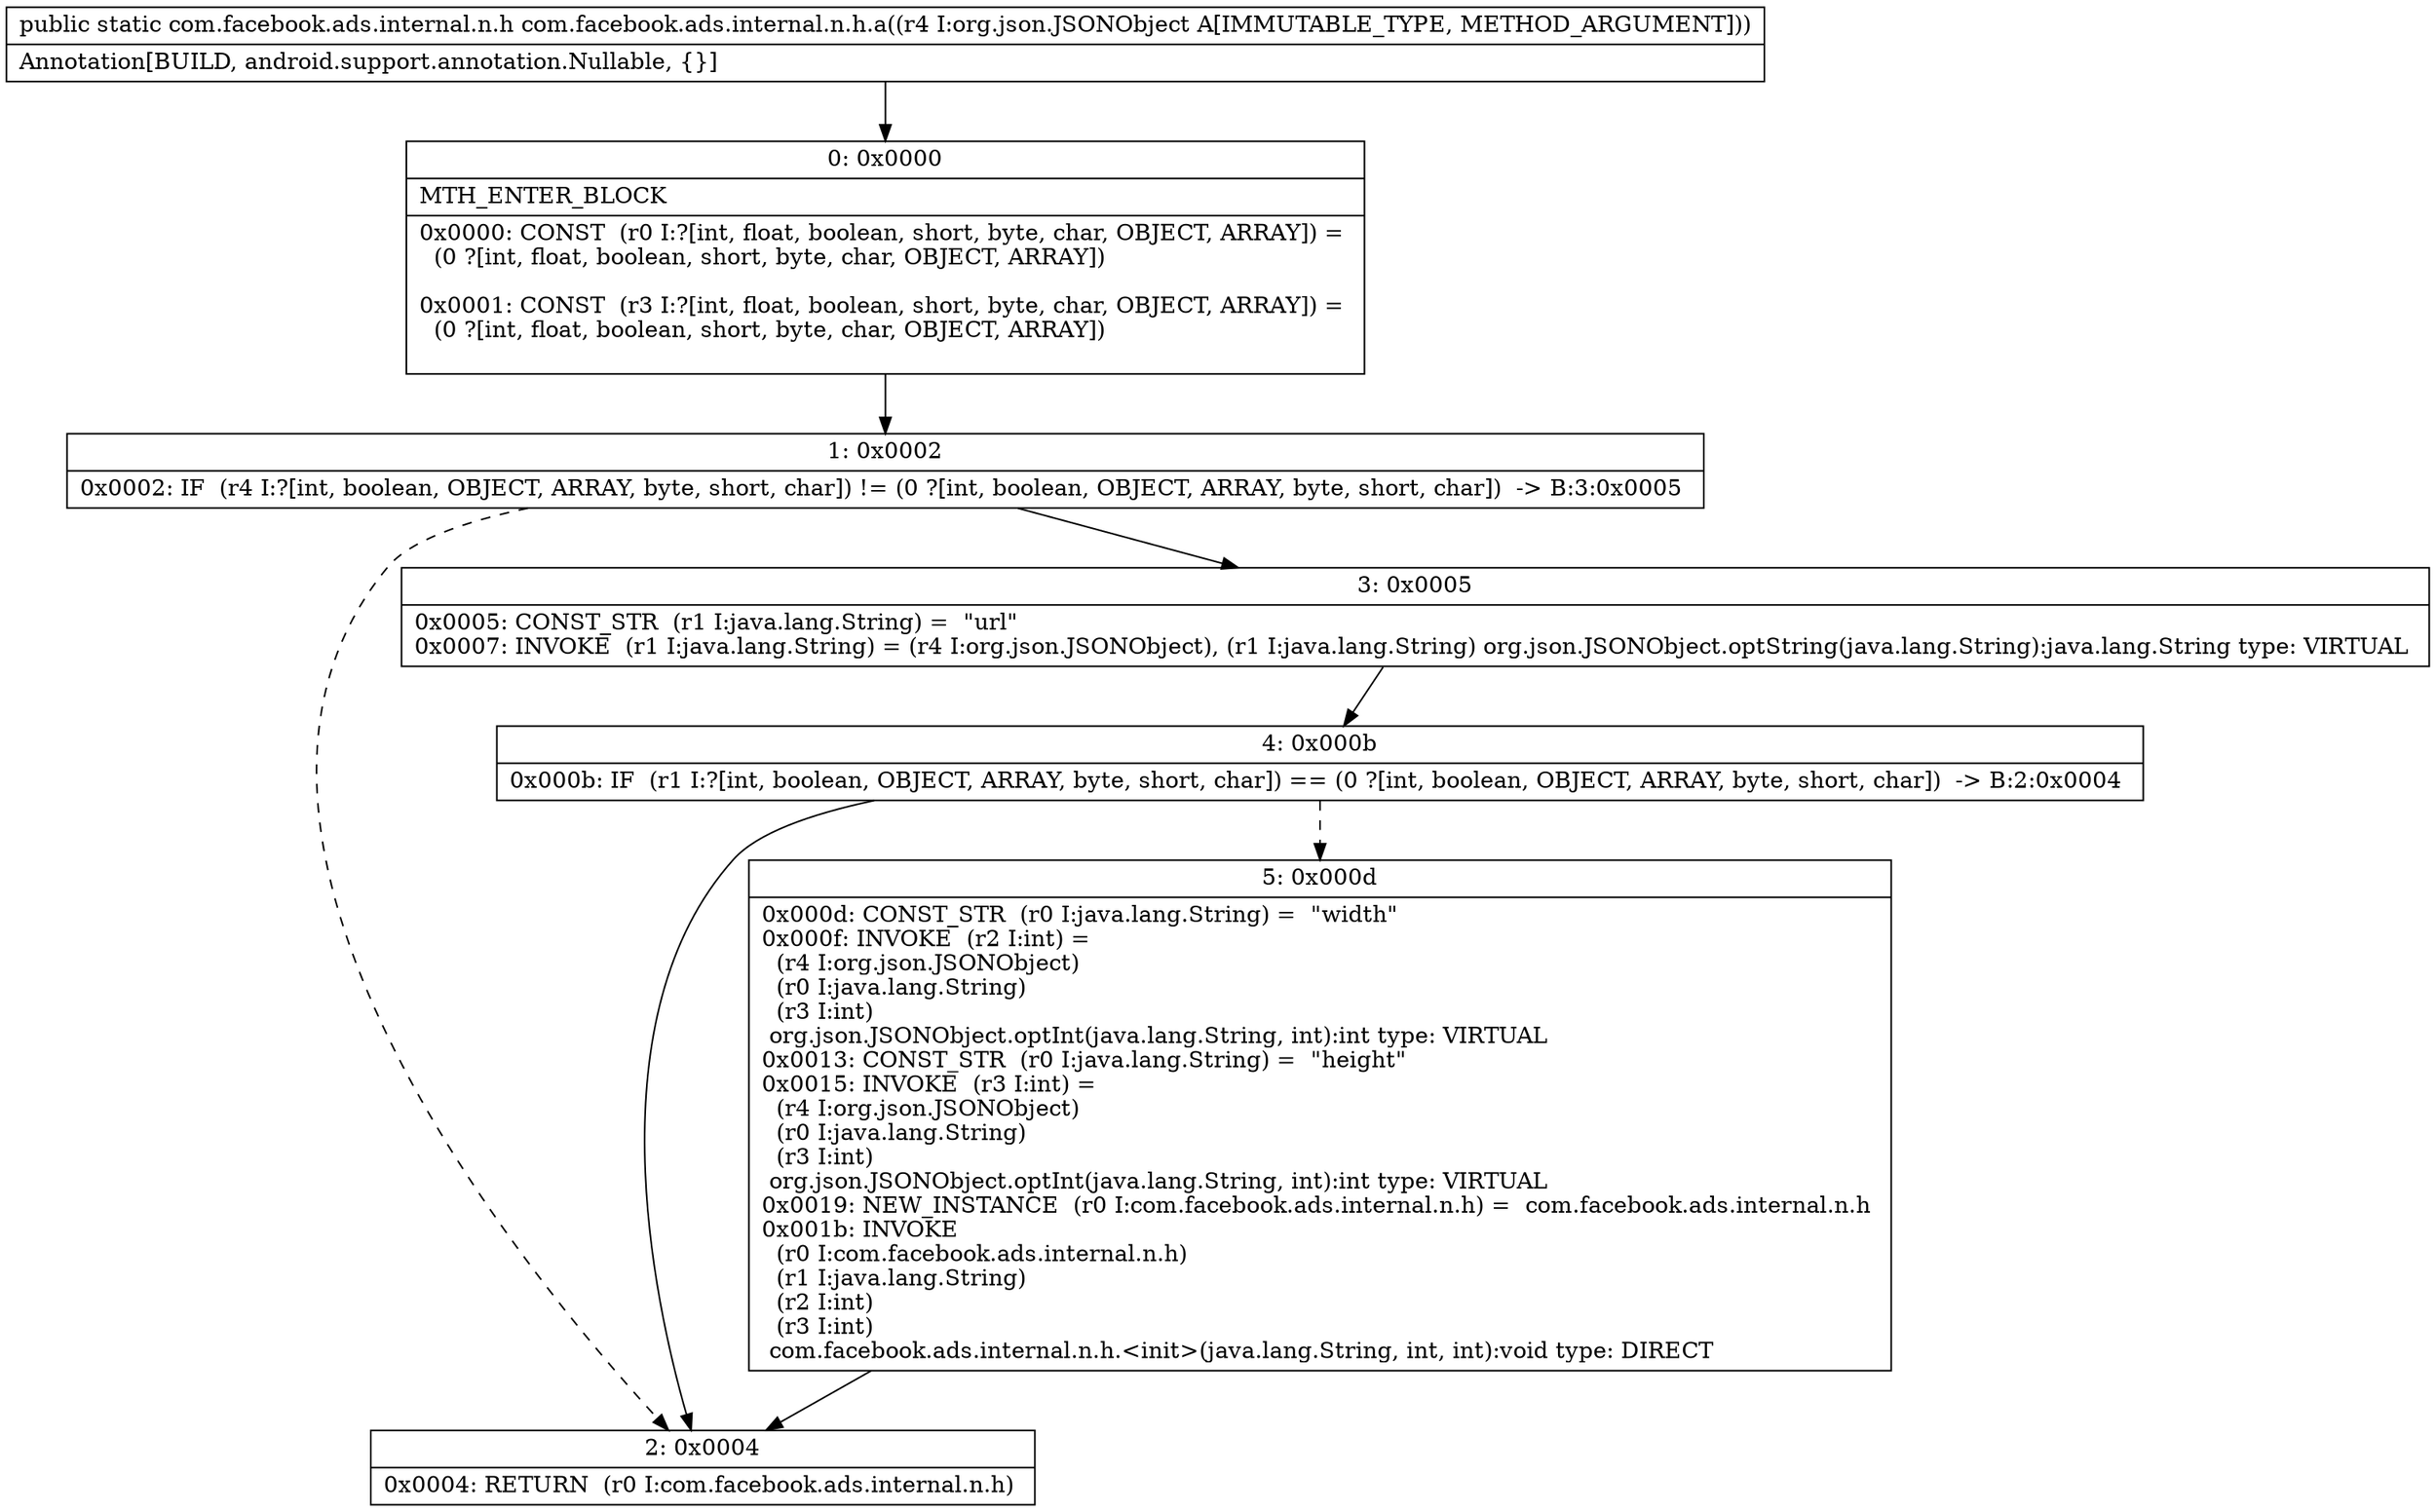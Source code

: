 digraph "CFG forcom.facebook.ads.internal.n.h.a(Lorg\/json\/JSONObject;)Lcom\/facebook\/ads\/internal\/n\/h;" {
Node_0 [shape=record,label="{0\:\ 0x0000|MTH_ENTER_BLOCK\l|0x0000: CONST  (r0 I:?[int, float, boolean, short, byte, char, OBJECT, ARRAY]) = \l  (0 ?[int, float, boolean, short, byte, char, OBJECT, ARRAY])\l \l0x0001: CONST  (r3 I:?[int, float, boolean, short, byte, char, OBJECT, ARRAY]) = \l  (0 ?[int, float, boolean, short, byte, char, OBJECT, ARRAY])\l \l}"];
Node_1 [shape=record,label="{1\:\ 0x0002|0x0002: IF  (r4 I:?[int, boolean, OBJECT, ARRAY, byte, short, char]) != (0 ?[int, boolean, OBJECT, ARRAY, byte, short, char])  \-\> B:3:0x0005 \l}"];
Node_2 [shape=record,label="{2\:\ 0x0004|0x0004: RETURN  (r0 I:com.facebook.ads.internal.n.h) \l}"];
Node_3 [shape=record,label="{3\:\ 0x0005|0x0005: CONST_STR  (r1 I:java.lang.String) =  \"url\" \l0x0007: INVOKE  (r1 I:java.lang.String) = (r4 I:org.json.JSONObject), (r1 I:java.lang.String) org.json.JSONObject.optString(java.lang.String):java.lang.String type: VIRTUAL \l}"];
Node_4 [shape=record,label="{4\:\ 0x000b|0x000b: IF  (r1 I:?[int, boolean, OBJECT, ARRAY, byte, short, char]) == (0 ?[int, boolean, OBJECT, ARRAY, byte, short, char])  \-\> B:2:0x0004 \l}"];
Node_5 [shape=record,label="{5\:\ 0x000d|0x000d: CONST_STR  (r0 I:java.lang.String) =  \"width\" \l0x000f: INVOKE  (r2 I:int) = \l  (r4 I:org.json.JSONObject)\l  (r0 I:java.lang.String)\l  (r3 I:int)\l org.json.JSONObject.optInt(java.lang.String, int):int type: VIRTUAL \l0x0013: CONST_STR  (r0 I:java.lang.String) =  \"height\" \l0x0015: INVOKE  (r3 I:int) = \l  (r4 I:org.json.JSONObject)\l  (r0 I:java.lang.String)\l  (r3 I:int)\l org.json.JSONObject.optInt(java.lang.String, int):int type: VIRTUAL \l0x0019: NEW_INSTANCE  (r0 I:com.facebook.ads.internal.n.h) =  com.facebook.ads.internal.n.h \l0x001b: INVOKE  \l  (r0 I:com.facebook.ads.internal.n.h)\l  (r1 I:java.lang.String)\l  (r2 I:int)\l  (r3 I:int)\l com.facebook.ads.internal.n.h.\<init\>(java.lang.String, int, int):void type: DIRECT \l}"];
MethodNode[shape=record,label="{public static com.facebook.ads.internal.n.h com.facebook.ads.internal.n.h.a((r4 I:org.json.JSONObject A[IMMUTABLE_TYPE, METHOD_ARGUMENT]))  | Annotation[BUILD, android.support.annotation.Nullable, \{\}]\l}"];
MethodNode -> Node_0;
Node_0 -> Node_1;
Node_1 -> Node_2[style=dashed];
Node_1 -> Node_3;
Node_3 -> Node_4;
Node_4 -> Node_2;
Node_4 -> Node_5[style=dashed];
Node_5 -> Node_2;
}

